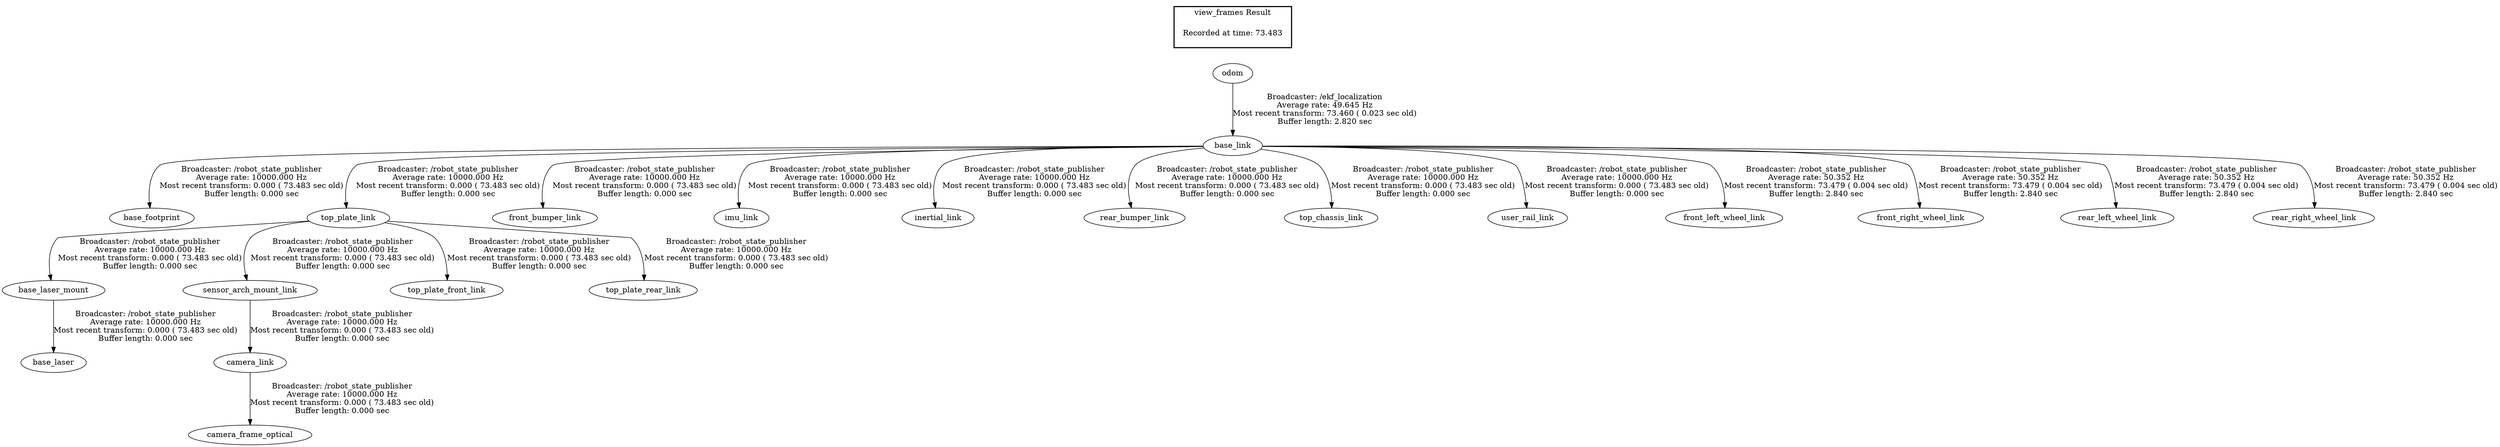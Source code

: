 digraph G {
"base_link" -> "base_footprint"[label="Broadcaster: /robot_state_publisher\nAverage rate: 10000.000 Hz\nMost recent transform: 0.000 ( 73.483 sec old)\nBuffer length: 0.000 sec\n"];
"odom" -> "base_link"[label="Broadcaster: /ekf_localization\nAverage rate: 49.645 Hz\nMost recent transform: 73.460 ( 0.023 sec old)\nBuffer length: 2.820 sec\n"];
"base_laser_mount" -> "base_laser"[label="Broadcaster: /robot_state_publisher\nAverage rate: 10000.000 Hz\nMost recent transform: 0.000 ( 73.483 sec old)\nBuffer length: 0.000 sec\n"];
"top_plate_link" -> "base_laser_mount"[label="Broadcaster: /robot_state_publisher\nAverage rate: 10000.000 Hz\nMost recent transform: 0.000 ( 73.483 sec old)\nBuffer length: 0.000 sec\n"];
"camera_link" -> "camera_frame_optical"[label="Broadcaster: /robot_state_publisher\nAverage rate: 10000.000 Hz\nMost recent transform: 0.000 ( 73.483 sec old)\nBuffer length: 0.000 sec\n"];
"sensor_arch_mount_link" -> "camera_link"[label="Broadcaster: /robot_state_publisher\nAverage rate: 10000.000 Hz\nMost recent transform: 0.000 ( 73.483 sec old)\nBuffer length: 0.000 sec\n"];
"base_link" -> "front_bumper_link"[label="Broadcaster: /robot_state_publisher\nAverage rate: 10000.000 Hz\nMost recent transform: 0.000 ( 73.483 sec old)\nBuffer length: 0.000 sec\n"];
"base_link" -> "imu_link"[label="Broadcaster: /robot_state_publisher\nAverage rate: 10000.000 Hz\nMost recent transform: 0.000 ( 73.483 sec old)\nBuffer length: 0.000 sec\n"];
"base_link" -> "inertial_link"[label="Broadcaster: /robot_state_publisher\nAverage rate: 10000.000 Hz\nMost recent transform: 0.000 ( 73.483 sec old)\nBuffer length: 0.000 sec\n"];
"top_plate_link" -> "sensor_arch_mount_link"[label="Broadcaster: /robot_state_publisher\nAverage rate: 10000.000 Hz\nMost recent transform: 0.000 ( 73.483 sec old)\nBuffer length: 0.000 sec\n"];
"base_link" -> "top_plate_link"[label="Broadcaster: /robot_state_publisher\nAverage rate: 10000.000 Hz\nMost recent transform: 0.000 ( 73.483 sec old)\nBuffer length: 0.000 sec\n"];
"base_link" -> "rear_bumper_link"[label="Broadcaster: /robot_state_publisher\nAverage rate: 10000.000 Hz\nMost recent transform: 0.000 ( 73.483 sec old)\nBuffer length: 0.000 sec\n"];
"base_link" -> "top_chassis_link"[label="Broadcaster: /robot_state_publisher\nAverage rate: 10000.000 Hz\nMost recent transform: 0.000 ( 73.483 sec old)\nBuffer length: 0.000 sec\n"];
"top_plate_link" -> "top_plate_front_link"[label="Broadcaster: /robot_state_publisher\nAverage rate: 10000.000 Hz\nMost recent transform: 0.000 ( 73.483 sec old)\nBuffer length: 0.000 sec\n"];
"top_plate_link" -> "top_plate_rear_link"[label="Broadcaster: /robot_state_publisher\nAverage rate: 10000.000 Hz\nMost recent transform: 0.000 ( 73.483 sec old)\nBuffer length: 0.000 sec\n"];
"base_link" -> "user_rail_link"[label="Broadcaster: /robot_state_publisher\nAverage rate: 10000.000 Hz\nMost recent transform: 0.000 ( 73.483 sec old)\nBuffer length: 0.000 sec\n"];
"base_link" -> "front_left_wheel_link"[label="Broadcaster: /robot_state_publisher\nAverage rate: 50.352 Hz\nMost recent transform: 73.479 ( 0.004 sec old)\nBuffer length: 2.840 sec\n"];
"base_link" -> "front_right_wheel_link"[label="Broadcaster: /robot_state_publisher\nAverage rate: 50.352 Hz\nMost recent transform: 73.479 ( 0.004 sec old)\nBuffer length: 2.840 sec\n"];
"base_link" -> "rear_left_wheel_link"[label="Broadcaster: /robot_state_publisher\nAverage rate: 50.352 Hz\nMost recent transform: 73.479 ( 0.004 sec old)\nBuffer length: 2.840 sec\n"];
"base_link" -> "rear_right_wheel_link"[label="Broadcaster: /robot_state_publisher\nAverage rate: 50.352 Hz\nMost recent transform: 73.479 ( 0.004 sec old)\nBuffer length: 2.840 sec\n"];
edge [style=invis];
 subgraph cluster_legend { style=bold; color=black; label ="view_frames Result";
"Recorded at time: 73.483"[ shape=plaintext ] ;
 }->"odom";
}